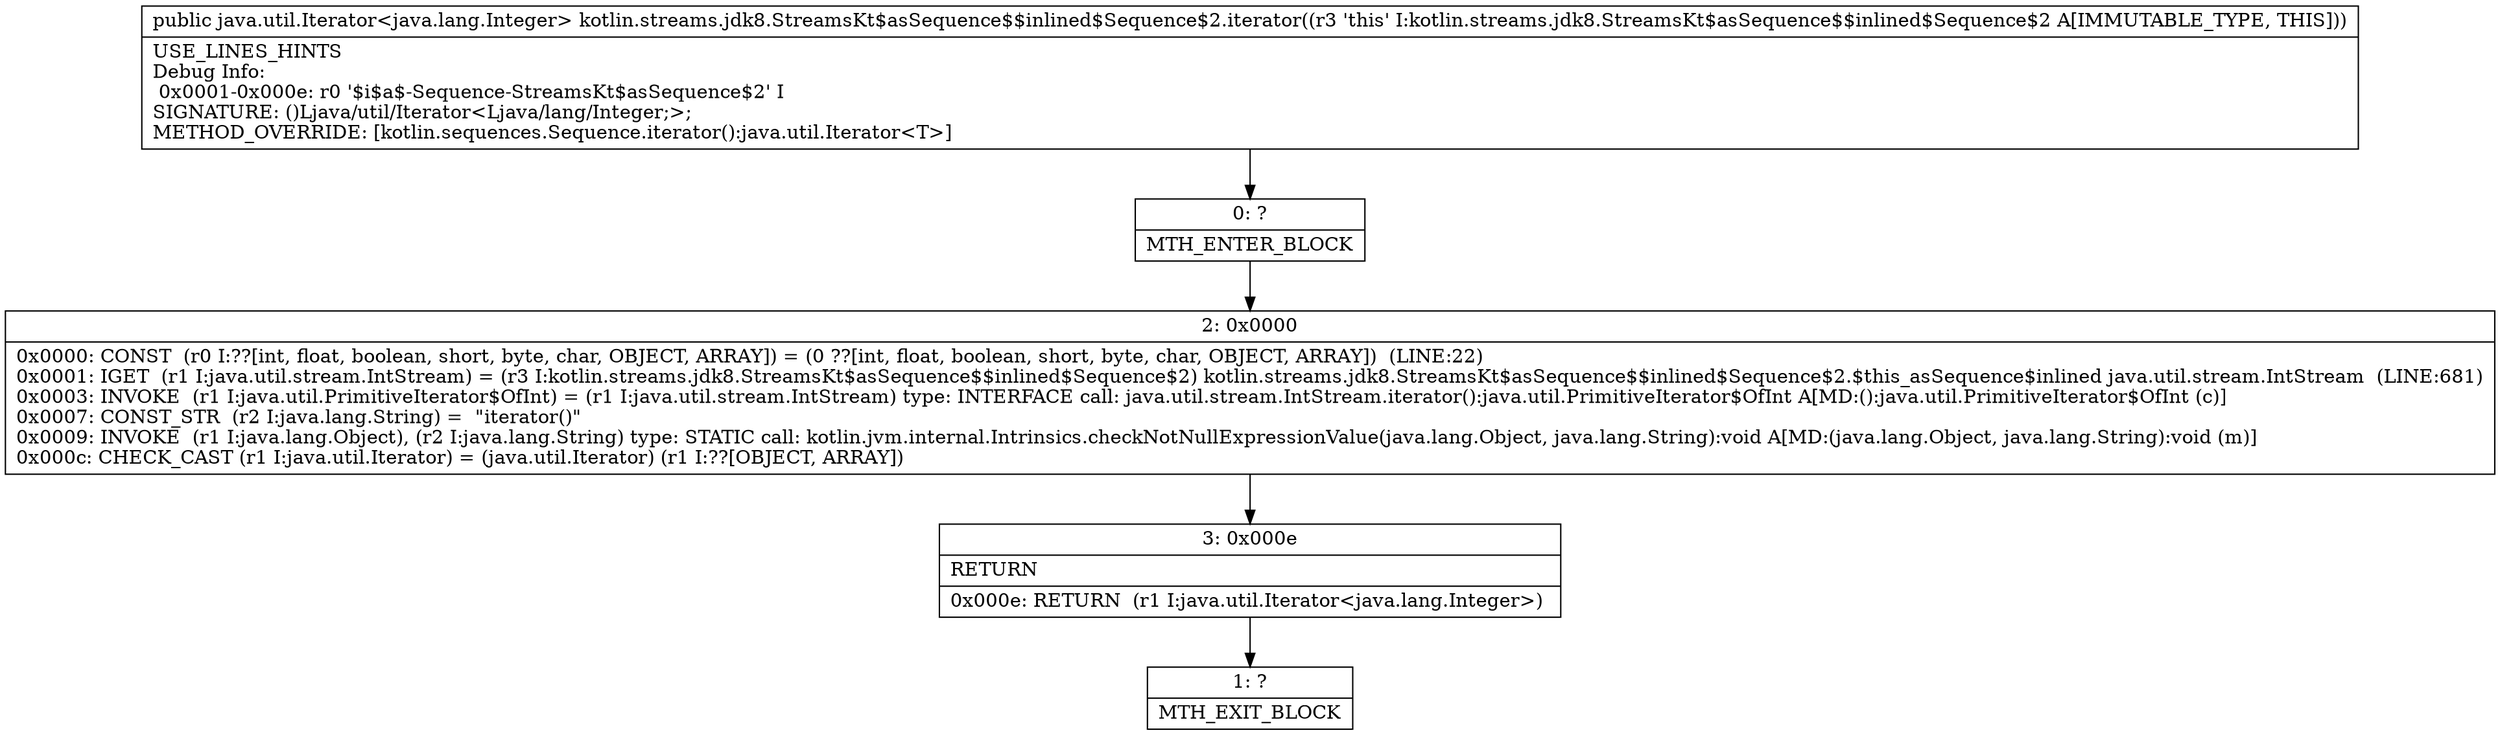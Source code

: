 digraph "CFG forkotlin.streams.jdk8.StreamsKt$asSequence$$inlined$Sequence$2.iterator()Ljava\/util\/Iterator;" {
Node_0 [shape=record,label="{0\:\ ?|MTH_ENTER_BLOCK\l}"];
Node_2 [shape=record,label="{2\:\ 0x0000|0x0000: CONST  (r0 I:??[int, float, boolean, short, byte, char, OBJECT, ARRAY]) = (0 ??[int, float, boolean, short, byte, char, OBJECT, ARRAY])  (LINE:22)\l0x0001: IGET  (r1 I:java.util.stream.IntStream) = (r3 I:kotlin.streams.jdk8.StreamsKt$asSequence$$inlined$Sequence$2) kotlin.streams.jdk8.StreamsKt$asSequence$$inlined$Sequence$2.$this_asSequence$inlined java.util.stream.IntStream  (LINE:681)\l0x0003: INVOKE  (r1 I:java.util.PrimitiveIterator$OfInt) = (r1 I:java.util.stream.IntStream) type: INTERFACE call: java.util.stream.IntStream.iterator():java.util.PrimitiveIterator$OfInt A[MD:():java.util.PrimitiveIterator$OfInt (c)]\l0x0007: CONST_STR  (r2 I:java.lang.String) =  \"iterator()\" \l0x0009: INVOKE  (r1 I:java.lang.Object), (r2 I:java.lang.String) type: STATIC call: kotlin.jvm.internal.Intrinsics.checkNotNullExpressionValue(java.lang.Object, java.lang.String):void A[MD:(java.lang.Object, java.lang.String):void (m)]\l0x000c: CHECK_CAST (r1 I:java.util.Iterator) = (java.util.Iterator) (r1 I:??[OBJECT, ARRAY]) \l}"];
Node_3 [shape=record,label="{3\:\ 0x000e|RETURN\l|0x000e: RETURN  (r1 I:java.util.Iterator\<java.lang.Integer\>) \l}"];
Node_1 [shape=record,label="{1\:\ ?|MTH_EXIT_BLOCK\l}"];
MethodNode[shape=record,label="{public java.util.Iterator\<java.lang.Integer\> kotlin.streams.jdk8.StreamsKt$asSequence$$inlined$Sequence$2.iterator((r3 'this' I:kotlin.streams.jdk8.StreamsKt$asSequence$$inlined$Sequence$2 A[IMMUTABLE_TYPE, THIS]))  | USE_LINES_HINTS\lDebug Info:\l  0x0001\-0x000e: r0 '$i$a$\-Sequence\-StreamsKt$asSequence$2' I\lSIGNATURE: ()Ljava\/util\/Iterator\<Ljava\/lang\/Integer;\>;\lMETHOD_OVERRIDE: [kotlin.sequences.Sequence.iterator():java.util.Iterator\<T\>]\l}"];
MethodNode -> Node_0;Node_0 -> Node_2;
Node_2 -> Node_3;
Node_3 -> Node_1;
}

